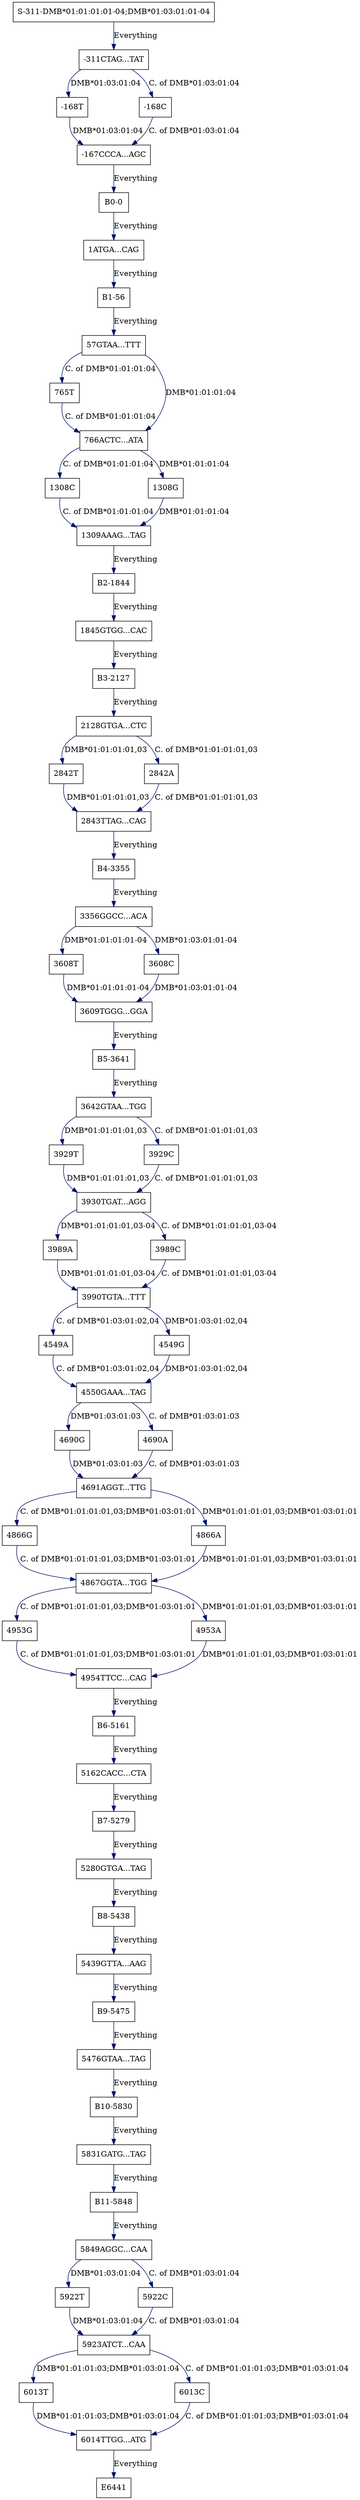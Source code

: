 digraph G {
  "-168T" [shape=box, ];
  "6013T" [shape=box, ];
  "5162CACC...CTA" [shape=box, ];
  "B10-5830" [shape=box, ];
  "B7-5279" [shape=box, ];
  "4691AGGT...TTG" [shape=box, ];
  "2128GTGA...CTC" [shape=box, ];
  "4549A" [shape=box, ];
  "3989A" [shape=box, ];
  "B8-5438" [shape=box, ];
  "1845GTGG...CAC" [shape=box, ];
  "3608T" [shape=box, ];
  "3989C" [shape=box, ];
  "3990TGTA...TTT" [shape=box, ];
  "B11-5848" [shape=box, ];
  "3608C" [shape=box, ];
  "6013C" [shape=box, ];
  "5922T" [shape=box, ];
  "-311CTAG...TAT" [shape=box, ];
  "5849AGGC...CAA" [shape=box, ];
  "-168C" [shape=box, ];
  "4953G" [shape=box, ];
  "3356GGCC...ACA" [shape=box, ];
  "765T" [shape=box, ];
  "B2-1844" [shape=box, ];
  "1308C" [shape=box, ];
  "B4-3355" [shape=box, ];
  "5922C" [shape=box, ];
  "-167CCCA...AGC" [shape=box, ];
  "5831GATG...TAG" [shape=box, ];
  "1ATGA...CAG" [shape=box, ];
  "4550GAAA...TAG" [shape=box, ];
  "4954TTCC...CAG" [shape=box, ];
  "2842T" [shape=box, ];
  "4953A" [shape=box, ];
  "57GTAA...TTT" [shape=box, ];
  "5923ATCT...CAA" [shape=box, ];
  "766ACTC...ATA" [shape=box, ];
  "B3-2127" [shape=box, ];
  "4867GGTA...TGG" [shape=box, ];
  "B1-56" [shape=box, ];
  "1309AAAG...TAG" [shape=box, ];
  "2842A" [shape=box, ];
  "B0-0" [shape=box, ];
  "3929T" [shape=box, ];
  "3929C" [shape=box, ];
  "E6441" [shape=box, ];
  "4549G" [shape=box, ];
  "5280GTGA...TAG" [shape=box, ];
  "3642GTAA...TGG" [shape=box, ];
  "S-311-DMB*01:01:01:01-04;DMB*01:03:01:01-04" [shape=box, ];
  "2843TTAG...CAG" [shape=box, ];
  "5476GTAA...TAG" [shape=box, ];
  "1308G" [shape=box, ];
  "4690G" [shape=box, ];
  "4690A" [shape=box, ];
  "B9-5475" [shape=box, ];
  "3609TGGG...GGA" [shape=box, ];
  "6014TTGG...ATG" [shape=box, ];
  "4866G" [shape=box, ];
  "4866A" [shape=box, ];
  "B6-5161" [shape=box, ];
  "3930TGAT...AGG" [shape=box, ];
  "B5-3641" [shape=box, ];
  "5439GTTA...AAG" [shape=box, ];
  
  
  edge [color="#001267", ];
  "-168T" -> "-167CCCA...AGC" [label="DMB*01:03:01:04", ];
  "6013T" -> "6014TTGG...ATG" [label="DMB*01:01:01:03;DMB*01:03:01:04", ];
  "5162CACC...CTA" -> "B7-5279" [label="Everything", ];
  "B10-5830" -> "5831GATG...TAG" [label="Everything", ];
  "B7-5279" -> "5280GTGA...TAG" [label="Everything", ];
  "4691AGGT...TTG" -> "4866A" [label="DMB*01:01:01:01,03;DMB*01:03:01:01", ];
  "4691AGGT...TTG" -> "4866G" [label="C. of DMB*01:01:01:01,03;DMB*01:03:01:01",
                               ];
  "2128GTGA...CTC" -> "2842A" [label="C. of DMB*01:01:01:01,03", ];
  "2128GTGA...CTC" -> "2842T" [label="DMB*01:01:01:01,03", ];
  "4549A" -> "4550GAAA...TAG" [label="C. of DMB*01:03:01:02,04", ];
  "3989A" -> "3990TGTA...TTT" [label="DMB*01:01:01:01,03-04", ];
  "B8-5438" -> "5439GTTA...AAG" [label="Everything", ];
  "1845GTGG...CAC" -> "B3-2127" [label="Everything", ];
  "3608T" -> "3609TGGG...GGA" [label="DMB*01:01:01:01-04", ];
  "3989C" -> "3990TGTA...TTT" [label="C. of DMB*01:01:01:01,03-04", ];
  "3990TGTA...TTT" -> "4549A" [label="C. of DMB*01:03:01:02,04", ];
  "3990TGTA...TTT" -> "4549G" [label="DMB*01:03:01:02,04", ];
  "B11-5848" -> "5849AGGC...CAA" [label="Everything", ];
  "3608C" -> "3609TGGG...GGA" [label="DMB*01:03:01:01-04", ];
  "6013C" -> "6014TTGG...ATG" [label="C. of DMB*01:01:01:03;DMB*01:03:01:04", ];
  "5922T" -> "5923ATCT...CAA" [label="DMB*01:03:01:04", ];
  "-311CTAG...TAT" -> "-168C" [label="C. of DMB*01:03:01:04", ];
  "-311CTAG...TAT" -> "-168T" [label="DMB*01:03:01:04", ];
  "5849AGGC...CAA" -> "5922C" [label="C. of DMB*01:03:01:04", ];
  "5849AGGC...CAA" -> "5922T" [label="DMB*01:03:01:04", ];
  "-168C" -> "-167CCCA...AGC" [label="C. of DMB*01:03:01:04", ];
  "4953G" -> "4954TTCC...CAG" [label="C. of DMB*01:01:01:01,03;DMB*01:03:01:01",
                               ];
  "3356GGCC...ACA" -> "3608C" [label="DMB*01:03:01:01-04", ];
  "3356GGCC...ACA" -> "3608T" [label="DMB*01:01:01:01-04", ];
  "765T" -> "766ACTC...ATA" [label="C. of DMB*01:01:01:04", ];
  "B2-1844" -> "1845GTGG...CAC" [label="Everything", ];
  "1308C" -> "1309AAAG...TAG" [label="C. of DMB*01:01:01:04", ];
  "B4-3355" -> "3356GGCC...ACA" [label="Everything", ];
  "5922C" -> "5923ATCT...CAA" [label="C. of DMB*01:03:01:04", ];
  "-167CCCA...AGC" -> "B0-0" [label="Everything", ];
  "5831GATG...TAG" -> "B11-5848" [label="Everything", ];
  "1ATGA...CAG" -> "B1-56" [label="Everything", ];
  "4550GAAA...TAG" -> "4690A" [label="C. of DMB*01:03:01:03", ];
  "4550GAAA...TAG" -> "4690G" [label="DMB*01:03:01:03", ];
  "4954TTCC...CAG" -> "B6-5161" [label="Everything", ];
  "2842T" -> "2843TTAG...CAG" [label="DMB*01:01:01:01,03", ];
  "4953A" -> "4954TTCC...CAG" [label="DMB*01:01:01:01,03;DMB*01:03:01:01", ];
  "57GTAA...TTT" -> "765T" [label="C. of DMB*01:01:01:04", ];
  "57GTAA...TTT" -> "766ACTC...ATA" [label="DMB*01:01:01:04", ];
  "5923ATCT...CAA" -> "6013C" [label="C. of DMB*01:01:01:03;DMB*01:03:01:04", ];
  "5923ATCT...CAA" -> "6013T" [label="DMB*01:01:01:03;DMB*01:03:01:04", ];
  "766ACTC...ATA" -> "1308C" [label="C. of DMB*01:01:01:04", ];
  "766ACTC...ATA" -> "1308G" [label="DMB*01:01:01:04", ];
  "B3-2127" -> "2128GTGA...CTC" [label="Everything", ];
  "4867GGTA...TGG" -> "4953A" [label="DMB*01:01:01:01,03;DMB*01:03:01:01", ];
  "4867GGTA...TGG" -> "4953G" [label="C. of DMB*01:01:01:01,03;DMB*01:03:01:01",
                               ];
  "B1-56" -> "57GTAA...TTT" [label="Everything", ];
  "1309AAAG...TAG" -> "B2-1844" [label="Everything", ];
  "2842A" -> "2843TTAG...CAG" [label="C. of DMB*01:01:01:01,03", ];
  "B0-0" -> "1ATGA...CAG" [label="Everything", ];
  "3929T" -> "3930TGAT...AGG" [label="DMB*01:01:01:01,03", ];
  "3929C" -> "3930TGAT...AGG" [label="C. of DMB*01:01:01:01,03", ];
  "4549G" -> "4550GAAA...TAG" [label="DMB*01:03:01:02,04", ];
  "5280GTGA...TAG" -> "B8-5438" [label="Everything", ];
  "3642GTAA...TGG" -> "3929C" [label="C. of DMB*01:01:01:01,03", ];
  "3642GTAA...TGG" -> "3929T" [label="DMB*01:01:01:01,03", ];
  "S-311-DMB*01:01:01:01-04;DMB*01:03:01:01-04" -> "-311CTAG...TAT" [
  label="Everything", ];
  "2843TTAG...CAG" -> "B4-3355" [label="Everything", ];
  "5476GTAA...TAG" -> "B10-5830" [label="Everything", ];
  "1308G" -> "1309AAAG...TAG" [label="DMB*01:01:01:04", ];
  "4690G" -> "4691AGGT...TTG" [label="DMB*01:03:01:03", ];
  "4690A" -> "4691AGGT...TTG" [label="C. of DMB*01:03:01:03", ];
  "B9-5475" -> "5476GTAA...TAG" [label="Everything", ];
  "3609TGGG...GGA" -> "B5-3641" [label="Everything", ];
  "6014TTGG...ATG" -> "E6441" [label="Everything", ];
  "4866G" -> "4867GGTA...TGG" [label="C. of DMB*01:01:01:01,03;DMB*01:03:01:01",
                               ];
  "4866A" -> "4867GGTA...TGG" [label="DMB*01:01:01:01,03;DMB*01:03:01:01", ];
  "B6-5161" -> "5162CACC...CTA" [label="Everything", ];
  "3930TGAT...AGG" -> "3989A" [label="DMB*01:01:01:01,03-04", ];
  "3930TGAT...AGG" -> "3989C" [label="C. of DMB*01:01:01:01,03-04", ];
  "B5-3641" -> "3642GTAA...TGG" [label="Everything", ];
  "5439GTTA...AAG" -> "B9-5475" [label="Everything", ];
  
  }